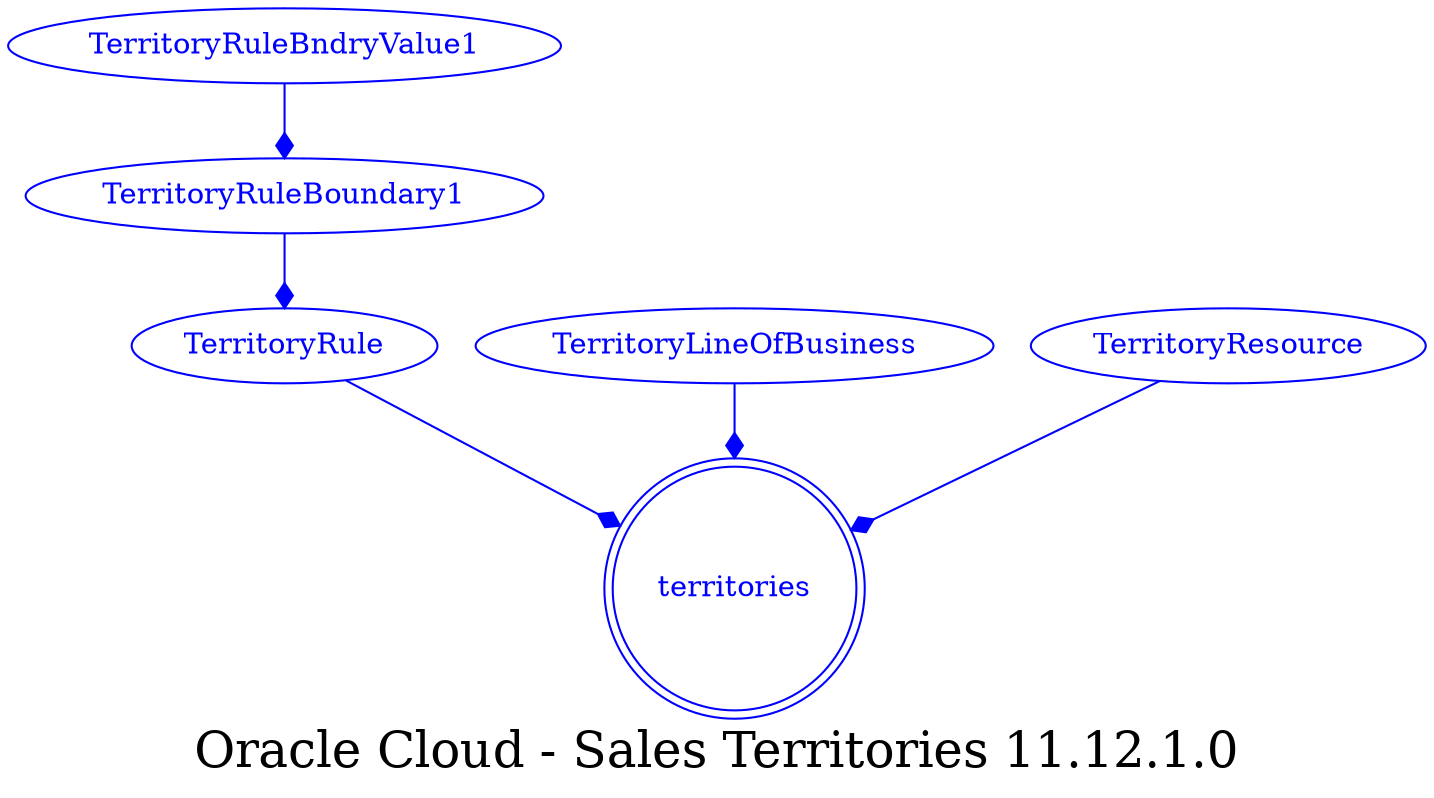 digraph LexiconGraph {
graph[label="Oracle Cloud - Sales Territories 11.12.1.0", fontsize=24]
splines=true
"territories" [color=blue, fontcolor=blue, shape=doublecircle]
"TerritoryRule" -> "territories" [color=blue, fontcolor=blue, arrowhead=diamond, arrowtail=none]
"TerritoryRule" [color=blue, fontcolor=blue, shape=ellipse]
"TerritoryRuleBoundary1" -> "TerritoryRule" [color=blue, fontcolor=blue, arrowhead=diamond, arrowtail=none]
"TerritoryRuleBoundary1" [color=blue, fontcolor=blue, shape=ellipse]
"TerritoryRuleBndryValue1" -> "TerritoryRuleBoundary1" [color=blue, fontcolor=blue, arrowhead=diamond, arrowtail=none]
"TerritoryRuleBndryValue1" [color=blue, fontcolor=blue, shape=ellipse]
"TerritoryLineOfBusiness" -> "territories" [color=blue, fontcolor=blue, arrowhead=diamond, arrowtail=none]
"TerritoryLineOfBusiness" [color=blue, fontcolor=blue, shape=ellipse]
"TerritoryResource" -> "territories" [color=blue, fontcolor=blue, arrowhead=diamond, arrowtail=none]
"TerritoryResource" [color=blue, fontcolor=blue, shape=ellipse]
}
